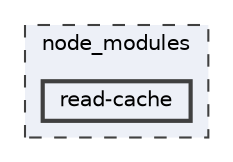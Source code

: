 digraph "node_modules/read-cache"
{
 // LATEX_PDF_SIZE
  bgcolor="transparent";
  edge [fontname=Helvetica,fontsize=10,labelfontname=Helvetica,labelfontsize=10];
  node [fontname=Helvetica,fontsize=10,shape=box,height=0.2,width=0.4];
  compound=true
  subgraph clusterdir_acd06b18086a0dd2ae699b1e0b775be8 {
    graph [ bgcolor="#edf0f7", pencolor="grey25", label="node_modules", fontname=Helvetica,fontsize=10 style="filled,dashed", URL="dir_acd06b18086a0dd2ae699b1e0b775be8.html",tooltip=""]
  dir_710e48e01b43708415ca2324e7b48b1d [label="read-cache", fillcolor="#edf0f7", color="grey25", style="filled,bold", URL="dir_710e48e01b43708415ca2324e7b48b1d.html",tooltip=""];
  }
}
